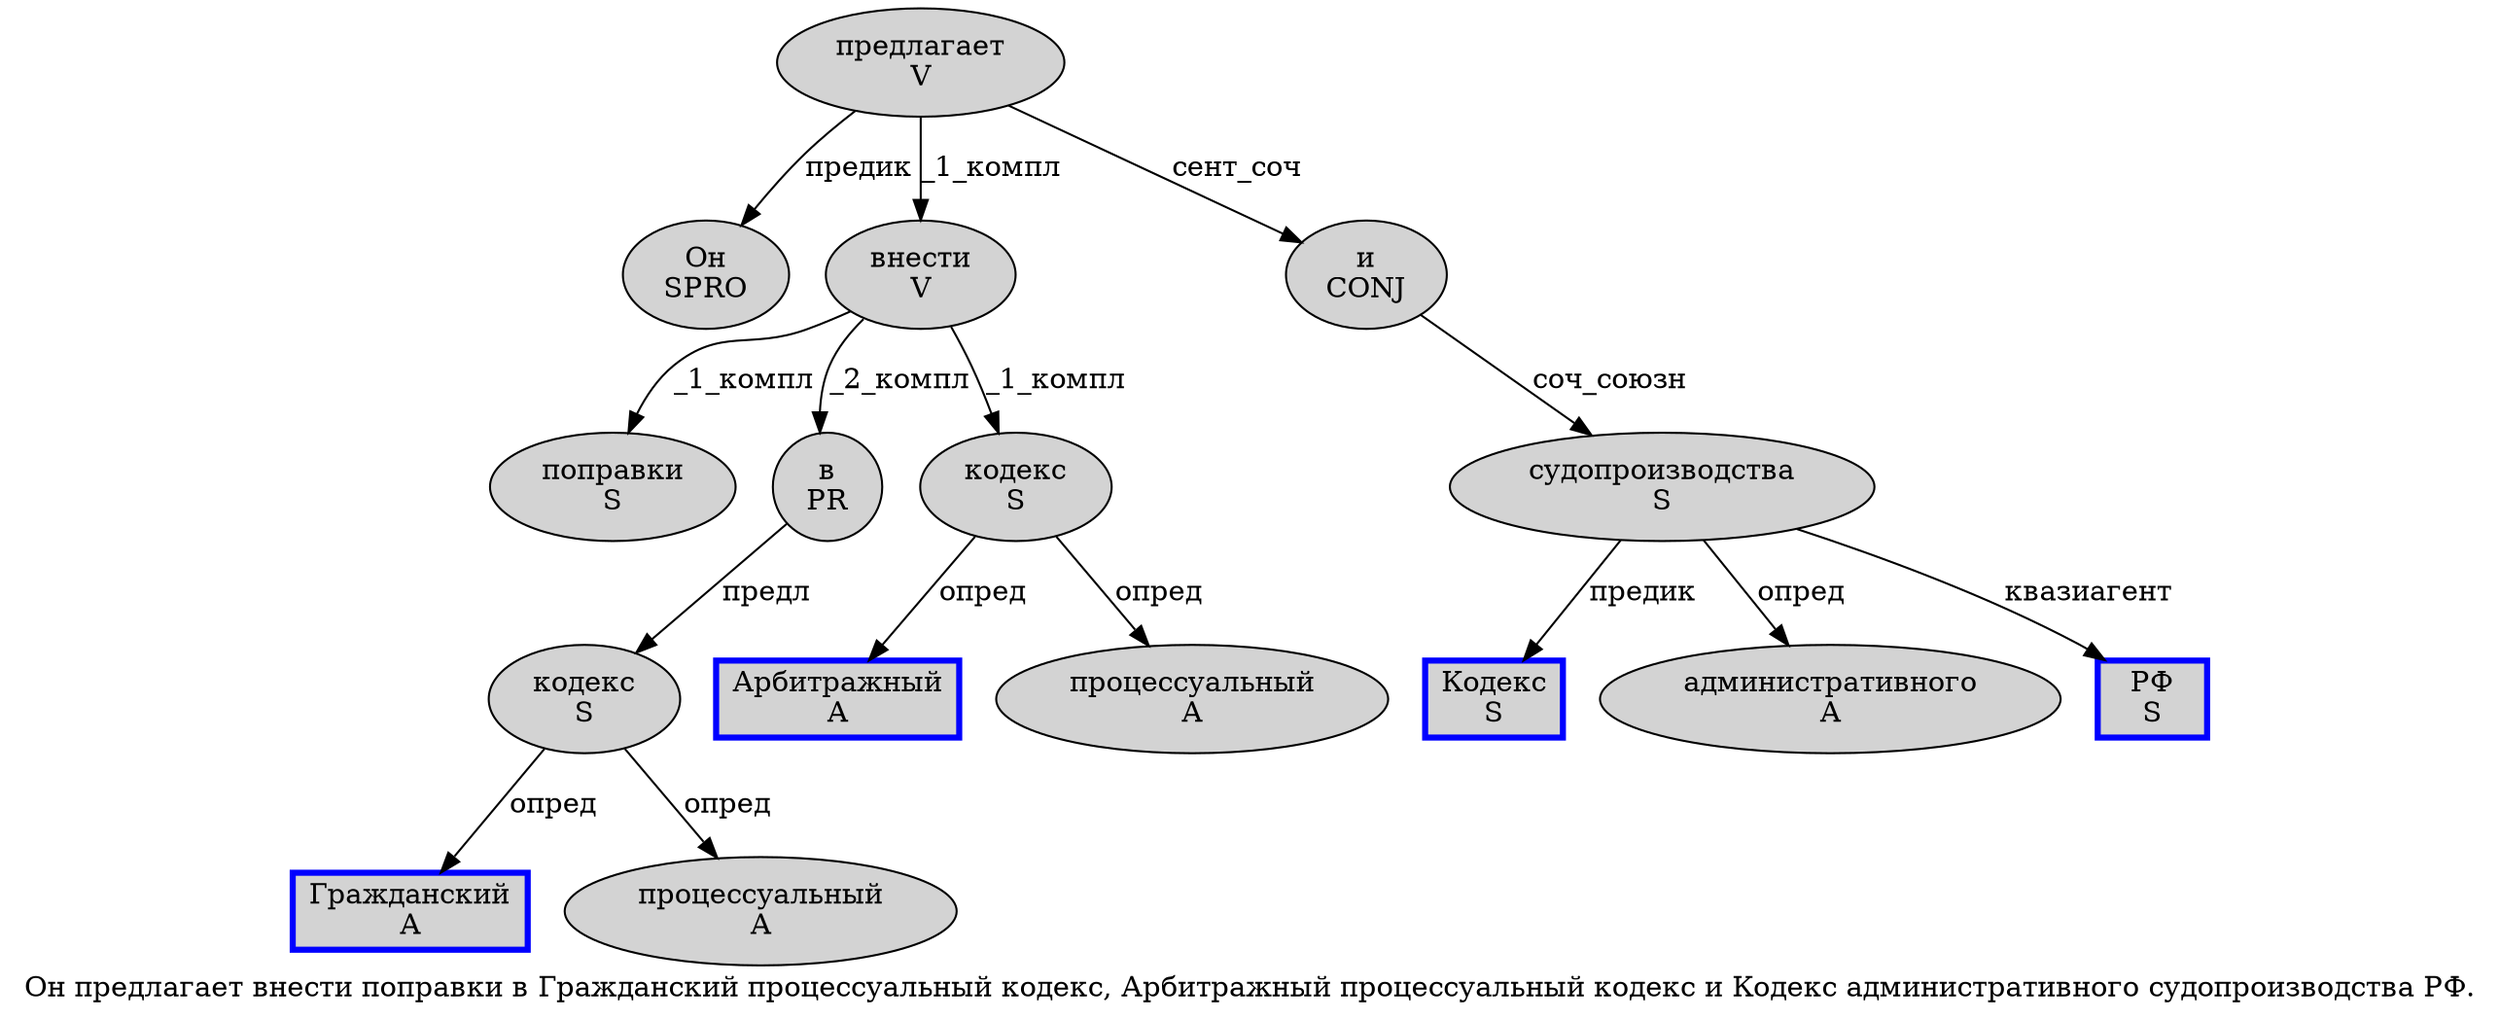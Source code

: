 digraph SENTENCE_802 {
	graph [label="Он предлагает внести поправки в Гражданский процессуальный кодекс, Арбитражный процессуальный кодекс и Кодекс административного судопроизводства РФ."]
	node [style=filled]
		0 [label="Он
SPRO" color="" fillcolor=lightgray penwidth=1 shape=ellipse]
		1 [label="предлагает
V" color="" fillcolor=lightgray penwidth=1 shape=ellipse]
		2 [label="внести
V" color="" fillcolor=lightgray penwidth=1 shape=ellipse]
		3 [label="поправки
S" color="" fillcolor=lightgray penwidth=1 shape=ellipse]
		4 [label="в
PR" color="" fillcolor=lightgray penwidth=1 shape=ellipse]
		5 [label="Гражданский
A" color=blue fillcolor=lightgray penwidth=3 shape=box]
		6 [label="процессуальный
A" color="" fillcolor=lightgray penwidth=1 shape=ellipse]
		7 [label="кодекс
S" color="" fillcolor=lightgray penwidth=1 shape=ellipse]
		9 [label="Арбитражный
A" color=blue fillcolor=lightgray penwidth=3 shape=box]
		10 [label="процессуальный
A" color="" fillcolor=lightgray penwidth=1 shape=ellipse]
		11 [label="кодекс
S" color="" fillcolor=lightgray penwidth=1 shape=ellipse]
		12 [label="и
CONJ" color="" fillcolor=lightgray penwidth=1 shape=ellipse]
		13 [label="Кодекс
S" color=blue fillcolor=lightgray penwidth=3 shape=box]
		14 [label="административного
A" color="" fillcolor=lightgray penwidth=1 shape=ellipse]
		15 [label="судопроизводства
S" color="" fillcolor=lightgray penwidth=1 shape=ellipse]
		16 [label="РФ
S" color=blue fillcolor=lightgray penwidth=3 shape=box]
			15 -> 13 [label="предик"]
			15 -> 14 [label="опред"]
			15 -> 16 [label="квазиагент"]
			1 -> 0 [label="предик"]
			1 -> 2 [label="_1_компл"]
			1 -> 12 [label="сент_соч"]
			11 -> 9 [label="опред"]
			11 -> 10 [label="опред"]
			2 -> 3 [label="_1_компл"]
			2 -> 4 [label="_2_компл"]
			2 -> 11 [label="_1_компл"]
			12 -> 15 [label="соч_союзн"]
			7 -> 5 [label="опред"]
			7 -> 6 [label="опред"]
			4 -> 7 [label="предл"]
}